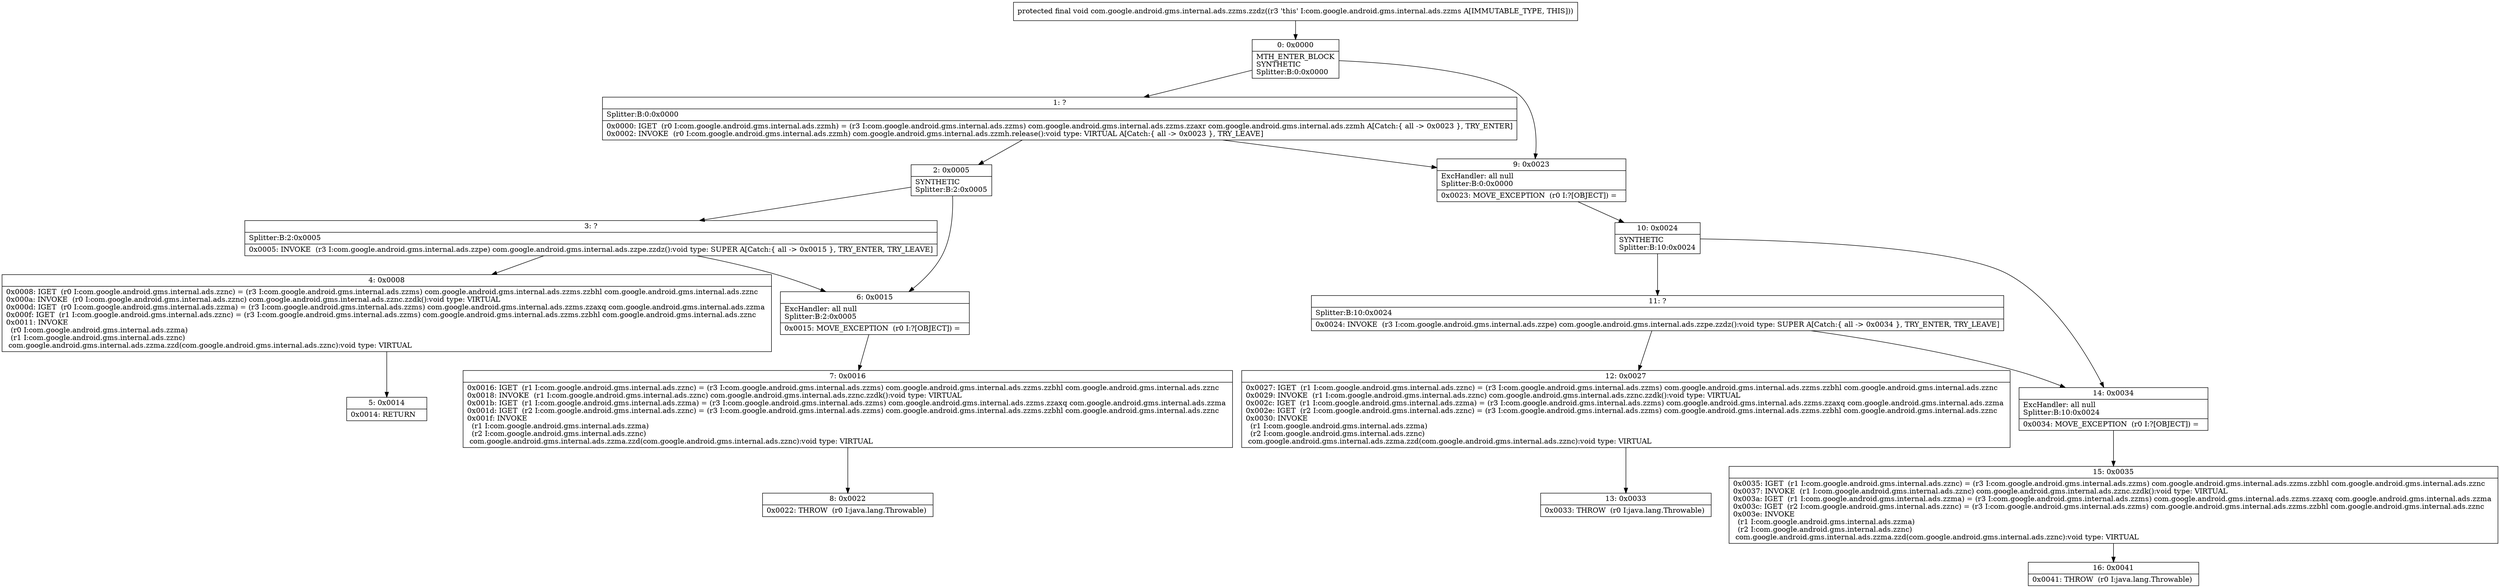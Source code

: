 digraph "CFG forcom.google.android.gms.internal.ads.zzms.zzdz()V" {
Node_0 [shape=record,label="{0\:\ 0x0000|MTH_ENTER_BLOCK\lSYNTHETIC\lSplitter:B:0:0x0000\l}"];
Node_1 [shape=record,label="{1\:\ ?|Splitter:B:0:0x0000\l|0x0000: IGET  (r0 I:com.google.android.gms.internal.ads.zzmh) = (r3 I:com.google.android.gms.internal.ads.zzms) com.google.android.gms.internal.ads.zzms.zzaxr com.google.android.gms.internal.ads.zzmh A[Catch:\{ all \-\> 0x0023 \}, TRY_ENTER]\l0x0002: INVOKE  (r0 I:com.google.android.gms.internal.ads.zzmh) com.google.android.gms.internal.ads.zzmh.release():void type: VIRTUAL A[Catch:\{ all \-\> 0x0023 \}, TRY_LEAVE]\l}"];
Node_2 [shape=record,label="{2\:\ 0x0005|SYNTHETIC\lSplitter:B:2:0x0005\l}"];
Node_3 [shape=record,label="{3\:\ ?|Splitter:B:2:0x0005\l|0x0005: INVOKE  (r3 I:com.google.android.gms.internal.ads.zzpe) com.google.android.gms.internal.ads.zzpe.zzdz():void type: SUPER A[Catch:\{ all \-\> 0x0015 \}, TRY_ENTER, TRY_LEAVE]\l}"];
Node_4 [shape=record,label="{4\:\ 0x0008|0x0008: IGET  (r0 I:com.google.android.gms.internal.ads.zznc) = (r3 I:com.google.android.gms.internal.ads.zzms) com.google.android.gms.internal.ads.zzms.zzbhl com.google.android.gms.internal.ads.zznc \l0x000a: INVOKE  (r0 I:com.google.android.gms.internal.ads.zznc) com.google.android.gms.internal.ads.zznc.zzdk():void type: VIRTUAL \l0x000d: IGET  (r0 I:com.google.android.gms.internal.ads.zzma) = (r3 I:com.google.android.gms.internal.ads.zzms) com.google.android.gms.internal.ads.zzms.zzaxq com.google.android.gms.internal.ads.zzma \l0x000f: IGET  (r1 I:com.google.android.gms.internal.ads.zznc) = (r3 I:com.google.android.gms.internal.ads.zzms) com.google.android.gms.internal.ads.zzms.zzbhl com.google.android.gms.internal.ads.zznc \l0x0011: INVOKE  \l  (r0 I:com.google.android.gms.internal.ads.zzma)\l  (r1 I:com.google.android.gms.internal.ads.zznc)\l com.google.android.gms.internal.ads.zzma.zzd(com.google.android.gms.internal.ads.zznc):void type: VIRTUAL \l}"];
Node_5 [shape=record,label="{5\:\ 0x0014|0x0014: RETURN   \l}"];
Node_6 [shape=record,label="{6\:\ 0x0015|ExcHandler: all null\lSplitter:B:2:0x0005\l|0x0015: MOVE_EXCEPTION  (r0 I:?[OBJECT]) =  \l}"];
Node_7 [shape=record,label="{7\:\ 0x0016|0x0016: IGET  (r1 I:com.google.android.gms.internal.ads.zznc) = (r3 I:com.google.android.gms.internal.ads.zzms) com.google.android.gms.internal.ads.zzms.zzbhl com.google.android.gms.internal.ads.zznc \l0x0018: INVOKE  (r1 I:com.google.android.gms.internal.ads.zznc) com.google.android.gms.internal.ads.zznc.zzdk():void type: VIRTUAL \l0x001b: IGET  (r1 I:com.google.android.gms.internal.ads.zzma) = (r3 I:com.google.android.gms.internal.ads.zzms) com.google.android.gms.internal.ads.zzms.zzaxq com.google.android.gms.internal.ads.zzma \l0x001d: IGET  (r2 I:com.google.android.gms.internal.ads.zznc) = (r3 I:com.google.android.gms.internal.ads.zzms) com.google.android.gms.internal.ads.zzms.zzbhl com.google.android.gms.internal.ads.zznc \l0x001f: INVOKE  \l  (r1 I:com.google.android.gms.internal.ads.zzma)\l  (r2 I:com.google.android.gms.internal.ads.zznc)\l com.google.android.gms.internal.ads.zzma.zzd(com.google.android.gms.internal.ads.zznc):void type: VIRTUAL \l}"];
Node_8 [shape=record,label="{8\:\ 0x0022|0x0022: THROW  (r0 I:java.lang.Throwable) \l}"];
Node_9 [shape=record,label="{9\:\ 0x0023|ExcHandler: all null\lSplitter:B:0:0x0000\l|0x0023: MOVE_EXCEPTION  (r0 I:?[OBJECT]) =  \l}"];
Node_10 [shape=record,label="{10\:\ 0x0024|SYNTHETIC\lSplitter:B:10:0x0024\l}"];
Node_11 [shape=record,label="{11\:\ ?|Splitter:B:10:0x0024\l|0x0024: INVOKE  (r3 I:com.google.android.gms.internal.ads.zzpe) com.google.android.gms.internal.ads.zzpe.zzdz():void type: SUPER A[Catch:\{ all \-\> 0x0034 \}, TRY_ENTER, TRY_LEAVE]\l}"];
Node_12 [shape=record,label="{12\:\ 0x0027|0x0027: IGET  (r1 I:com.google.android.gms.internal.ads.zznc) = (r3 I:com.google.android.gms.internal.ads.zzms) com.google.android.gms.internal.ads.zzms.zzbhl com.google.android.gms.internal.ads.zznc \l0x0029: INVOKE  (r1 I:com.google.android.gms.internal.ads.zznc) com.google.android.gms.internal.ads.zznc.zzdk():void type: VIRTUAL \l0x002c: IGET  (r1 I:com.google.android.gms.internal.ads.zzma) = (r3 I:com.google.android.gms.internal.ads.zzms) com.google.android.gms.internal.ads.zzms.zzaxq com.google.android.gms.internal.ads.zzma \l0x002e: IGET  (r2 I:com.google.android.gms.internal.ads.zznc) = (r3 I:com.google.android.gms.internal.ads.zzms) com.google.android.gms.internal.ads.zzms.zzbhl com.google.android.gms.internal.ads.zznc \l0x0030: INVOKE  \l  (r1 I:com.google.android.gms.internal.ads.zzma)\l  (r2 I:com.google.android.gms.internal.ads.zznc)\l com.google.android.gms.internal.ads.zzma.zzd(com.google.android.gms.internal.ads.zznc):void type: VIRTUAL \l}"];
Node_13 [shape=record,label="{13\:\ 0x0033|0x0033: THROW  (r0 I:java.lang.Throwable) \l}"];
Node_14 [shape=record,label="{14\:\ 0x0034|ExcHandler: all null\lSplitter:B:10:0x0024\l|0x0034: MOVE_EXCEPTION  (r0 I:?[OBJECT]) =  \l}"];
Node_15 [shape=record,label="{15\:\ 0x0035|0x0035: IGET  (r1 I:com.google.android.gms.internal.ads.zznc) = (r3 I:com.google.android.gms.internal.ads.zzms) com.google.android.gms.internal.ads.zzms.zzbhl com.google.android.gms.internal.ads.zznc \l0x0037: INVOKE  (r1 I:com.google.android.gms.internal.ads.zznc) com.google.android.gms.internal.ads.zznc.zzdk():void type: VIRTUAL \l0x003a: IGET  (r1 I:com.google.android.gms.internal.ads.zzma) = (r3 I:com.google.android.gms.internal.ads.zzms) com.google.android.gms.internal.ads.zzms.zzaxq com.google.android.gms.internal.ads.zzma \l0x003c: IGET  (r2 I:com.google.android.gms.internal.ads.zznc) = (r3 I:com.google.android.gms.internal.ads.zzms) com.google.android.gms.internal.ads.zzms.zzbhl com.google.android.gms.internal.ads.zznc \l0x003e: INVOKE  \l  (r1 I:com.google.android.gms.internal.ads.zzma)\l  (r2 I:com.google.android.gms.internal.ads.zznc)\l com.google.android.gms.internal.ads.zzma.zzd(com.google.android.gms.internal.ads.zznc):void type: VIRTUAL \l}"];
Node_16 [shape=record,label="{16\:\ 0x0041|0x0041: THROW  (r0 I:java.lang.Throwable) \l}"];
MethodNode[shape=record,label="{protected final void com.google.android.gms.internal.ads.zzms.zzdz((r3 'this' I:com.google.android.gms.internal.ads.zzms A[IMMUTABLE_TYPE, THIS])) }"];
MethodNode -> Node_0;
Node_0 -> Node_1;
Node_0 -> Node_9;
Node_1 -> Node_2;
Node_1 -> Node_9;
Node_2 -> Node_3;
Node_2 -> Node_6;
Node_3 -> Node_4;
Node_3 -> Node_6;
Node_4 -> Node_5;
Node_6 -> Node_7;
Node_7 -> Node_8;
Node_9 -> Node_10;
Node_10 -> Node_11;
Node_10 -> Node_14;
Node_11 -> Node_12;
Node_11 -> Node_14;
Node_12 -> Node_13;
Node_14 -> Node_15;
Node_15 -> Node_16;
}

